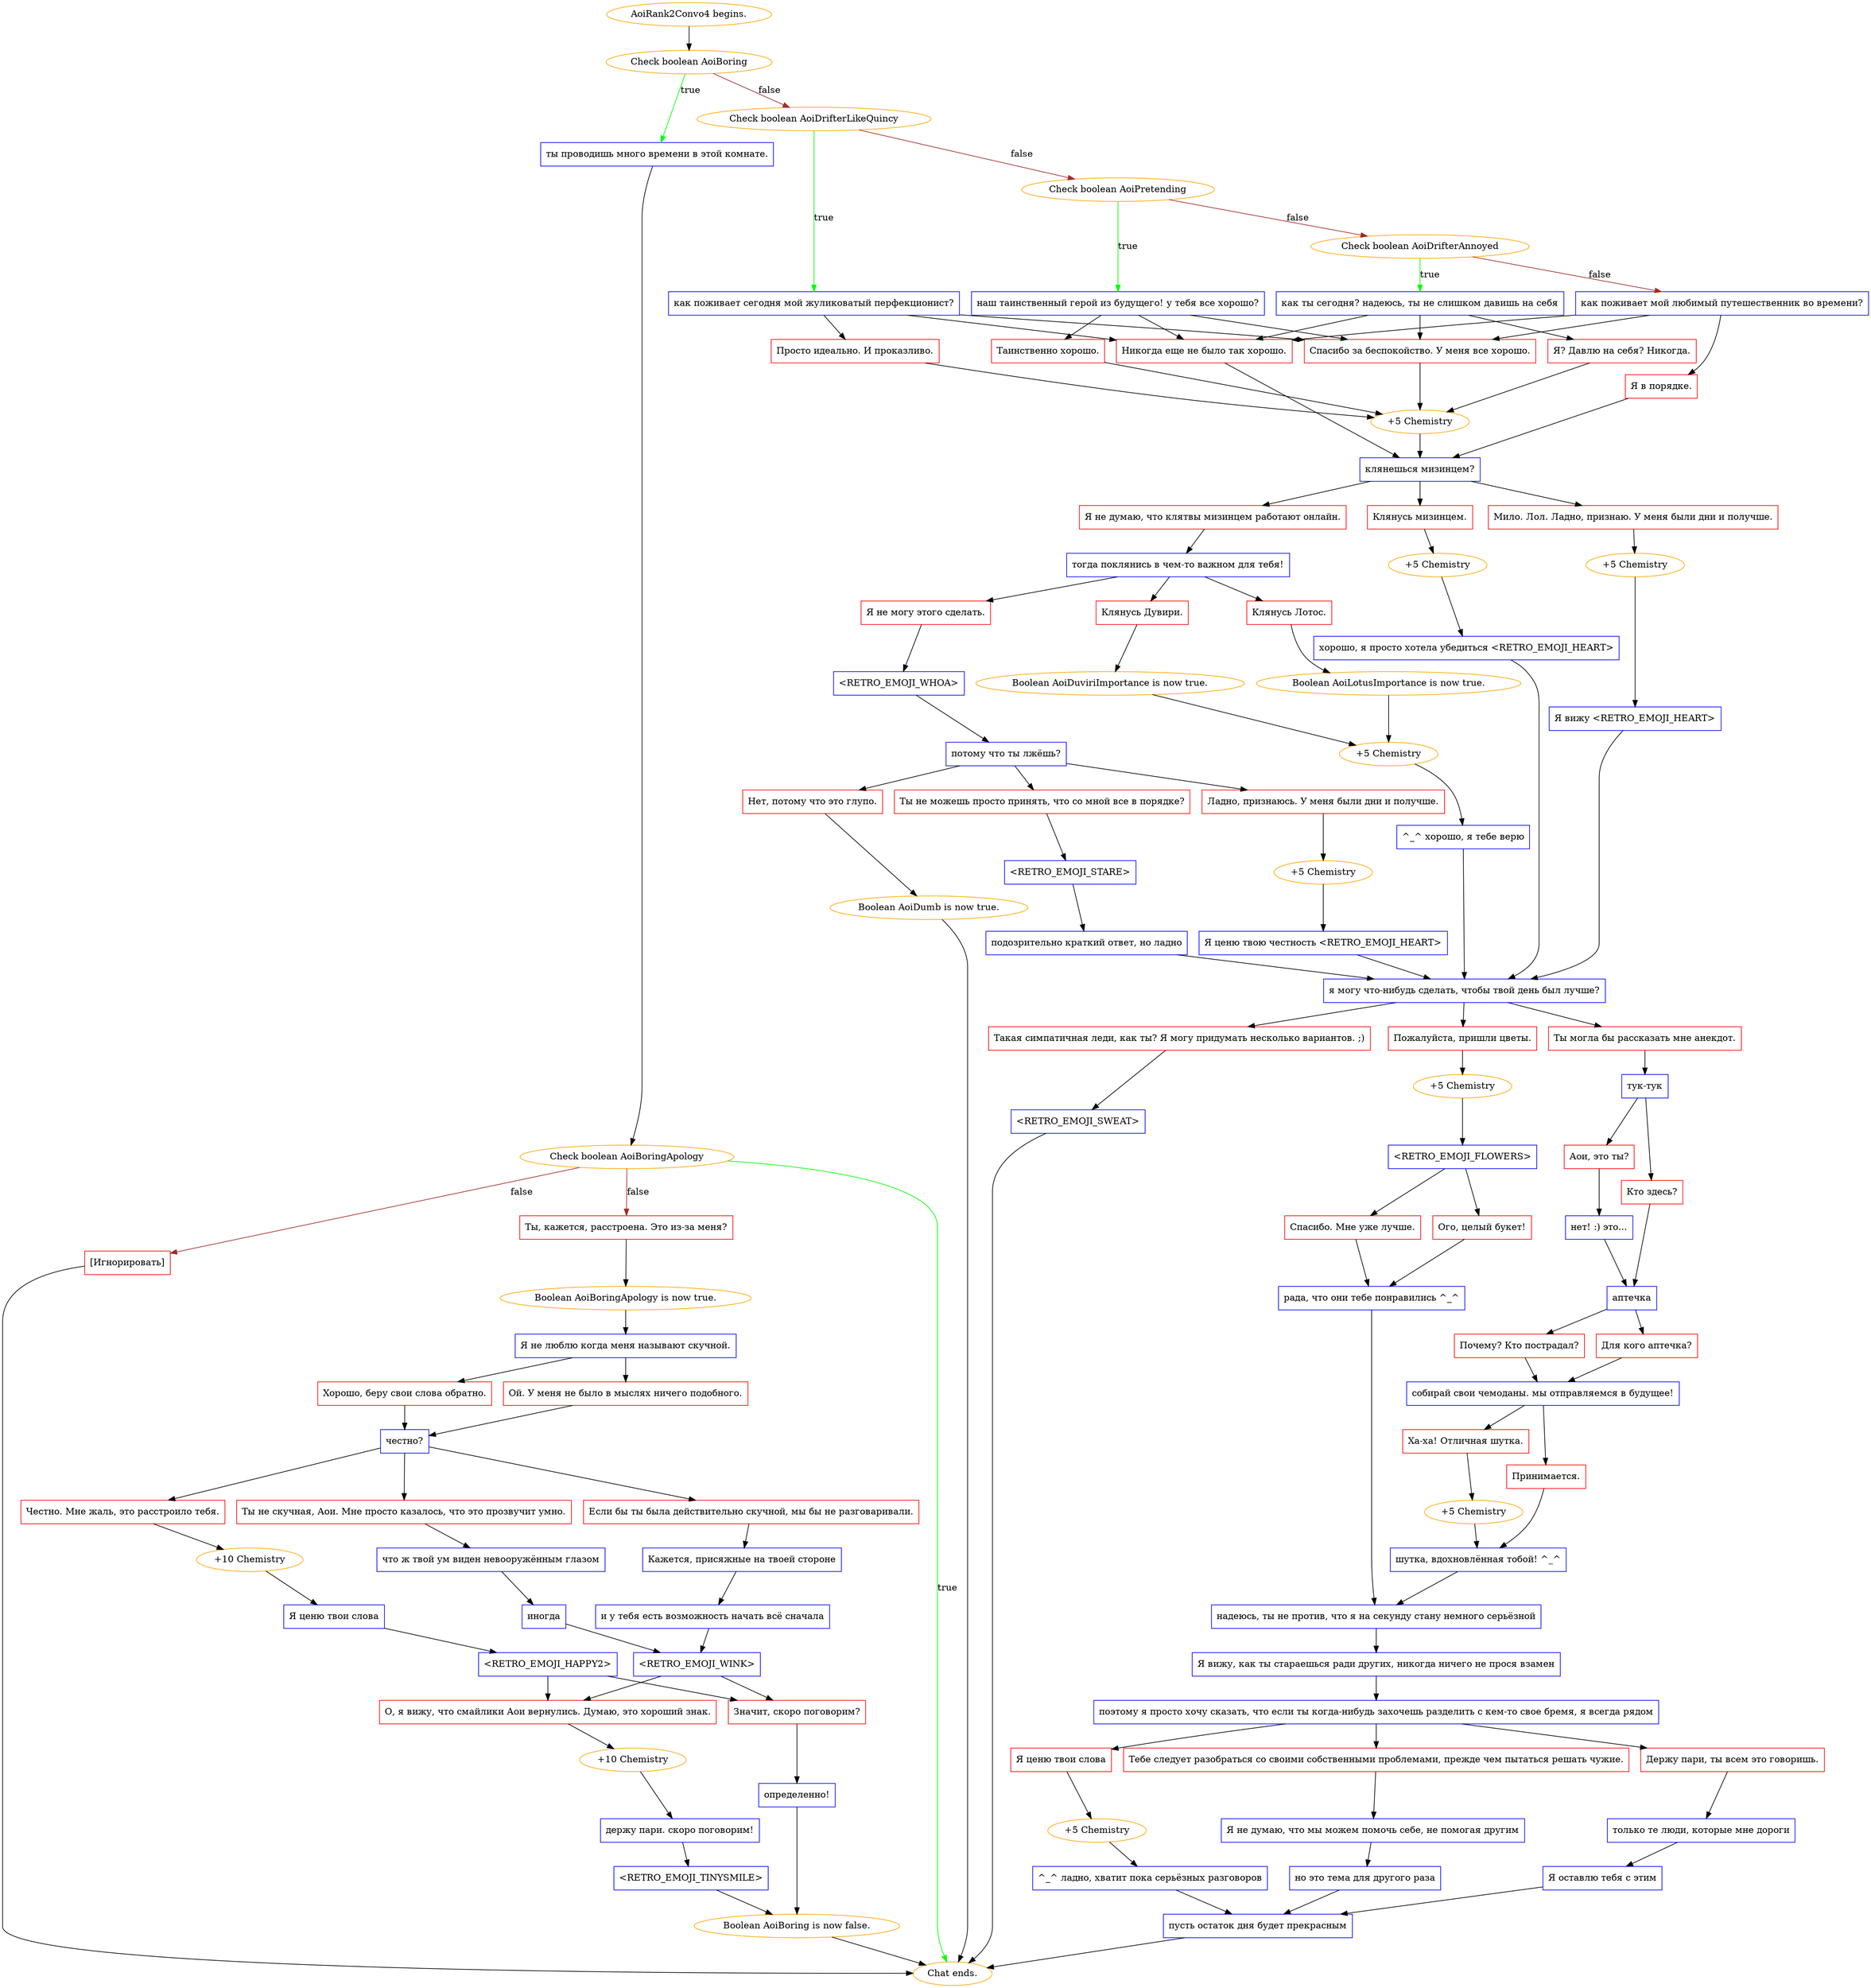 digraph {
	"AoiRank2Convo4 begins." [color=orange];
		"AoiRank2Convo4 begins." -> j2444192993;
	j2444192993 [label="Check boolean AoiBoring",color=orange];
		j2444192993 -> j2320640558 [label=true,color=green];
		j2444192993 -> j748990130 [label=false,color=brown];
	j2320640558 [label="ты проводишь много времени в этой комнате.",shape=box,color=blue];
		j2320640558 -> j2670735249;
	j748990130 [label="Check boolean AoiDrifterLikeQuincy",color=orange];
		j748990130 -> j2310383658 [label=true,color=green];
		j748990130 -> j1686413138 [label=false,color=brown];
	j2670735249 [label="Check boolean AoiBoringApology",color=orange];
		j2670735249 -> "Chat ends." [label=true,color=green];
		j2670735249 -> j760084703 [label=false,color=brown];
		j2670735249 -> j3432236701 [label=false,color=brown];
	j2310383658 [label="как поживает сегодня мой жуликоватый перфекционист?",shape=box,color=blue];
		j2310383658 -> j1570442591;
		j2310383658 -> j3389391365;
		j2310383658 -> j3283919766;
	j1686413138 [label="Check boolean AoiPretending",color=orange];
		j1686413138 -> j691259227 [label=true,color=green];
		j1686413138 -> j2989236235 [label=false,color=brown];
	"Chat ends." [color=orange];
	j760084703 [label="Ты, кажется, расстроена. Это из-за меня?",shape=box,color=red];
		j760084703 -> j3853215674;
	j3432236701 [label="[Игнорировать]",shape=box,color=red];
		j3432236701 -> "Chat ends.";
	j1570442591 [label="Просто идеально. И проказливо.",shape=box,color=red];
		j1570442591 -> j1327355837;
	j3389391365 [label="Спасибо за беспокойство. У меня все хорошо.",shape=box,color=red];
		j3389391365 -> j1327355837;
	j3283919766 [label="Никогда еще не было так хорошо.",shape=box,color=red];
		j3283919766 -> j3023050221;
	j691259227 [label="наш таинственный герой из будущего! у тебя все хорошо?",shape=box,color=blue];
		j691259227 -> j764421610;
		j691259227 -> j3389391365;
		j691259227 -> j3283919766;
	j2989236235 [label="Check boolean AoiDrifterAnnoyed",color=orange];
		j2989236235 -> j2623029847 [label=true,color=green];
		j2989236235 -> j2794272276 [label=false,color=brown];
	j3853215674 [label="Boolean AoiBoringApology is now true.",color=orange];
		j3853215674 -> j4014727983;
	j1327355837 [label="+5 Chemistry",color=orange];
		j1327355837 -> j3023050221;
	j3023050221 [label="клянешься мизинцем?",shape=box,color=blue];
		j3023050221 -> j4037725338;
		j3023050221 -> j464914590;
		j3023050221 -> j1579600255;
	j764421610 [label="Таинственно хорошо.",shape=box,color=red];
		j764421610 -> j1327355837;
	j2623029847 [label="как ты сегодня? надеюсь, ты не слишком давишь на себя",shape=box,color=blue];
		j2623029847 -> j51252010;
		j2623029847 -> j3389391365;
		j2623029847 -> j3283919766;
	j2794272276 [label="как поживает мой любимый путешественник во времени?",shape=box,color=blue];
		j2794272276 -> j4084109333;
		j2794272276 -> j3389391365;
		j2794272276 -> j3283919766;
	j4014727983 [label="Я не люблю когда меня называют скучной.",shape=box,color=blue];
		j4014727983 -> j2162722293;
		j4014727983 -> j3165729972;
	j4037725338 [label="Клянусь мизинцем.",shape=box,color=red];
		j4037725338 -> j346087799;
	j464914590 [label="Мило. Лол. Ладно, признаю. У меня были дни и получше.",shape=box,color=red];
		j464914590 -> j3054455548;
	j1579600255 [label="Я не думаю, что клятвы мизинцем работают онлайн.",shape=box,color=red];
		j1579600255 -> j3918430287;
	j51252010 [label="Я? Давлю на себя? Никогда.",shape=box,color=red];
		j51252010 -> j1327355837;
	j4084109333 [label="Я в порядке.",shape=box,color=red];
		j4084109333 -> j3023050221;
	j2162722293 [label="Ой. У меня не было в мыслях ничего подобного.",shape=box,color=red];
		j2162722293 -> j1561063832;
	j3165729972 [label="Хорошо, беру свои слова обратно.",shape=box,color=red];
		j3165729972 -> j1561063832;
	j346087799 [label="+5 Chemistry",color=orange];
		j346087799 -> j2833459416;
	j3054455548 [label="+5 Chemistry",color=orange];
		j3054455548 -> j770063040;
	j3918430287 [label="тогда поклянись в чем-то важном для тебя!",shape=box,color=blue];
		j3918430287 -> j2900887003;
		j3918430287 -> j2843458834;
		j3918430287 -> j1451589015;
	j1561063832 [label="честно?",shape=box,color=blue];
		j1561063832 -> j2277650139;
		j1561063832 -> j1761585094;
		j1561063832 -> j2516417129;
	j2833459416 [label="хорошо, я просто хотела убедиться <RETRO_EMOJI_HEART>",shape=box,color=blue];
		j2833459416 -> j3089891285;
	j770063040 [label="Я вижу <RETRO_EMOJI_HEART>",shape=box,color=blue];
		j770063040 -> j3089891285;
	j2900887003 [label="Я не могу этого сделать.",shape=box,color=red];
		j2900887003 -> j913193745;
	j2843458834 [label="Клянусь Лотос.",shape=box,color=red];
		j2843458834 -> j2865208870;
	j1451589015 [label="Клянусь Дувири.",shape=box,color=red];
		j1451589015 -> j2291572041;
	j2277650139 [label="Честно. Мне жаль, это расстроило тебя.",shape=box,color=red];
		j2277650139 -> j2680238883;
	j1761585094 [label="Ты не скучная, Аои. Мне просто казалось, что это прозвучит умно.",shape=box,color=red];
		j1761585094 -> j2031484196;
	j2516417129 [label="Если бы ты была действительно скучной, мы бы не разговаривали.",shape=box,color=red];
		j2516417129 -> j2356110665;
	j3089891285 [label="я могу что-нибудь сделать, чтобы твой день был лучше?",shape=box,color=blue];
		j3089891285 -> j3474850713;
		j3089891285 -> j954094946;
		j3089891285 -> j737403311;
	j913193745 [label="<RETRO_EMOJI_WHOA>",shape=box,color=blue];
		j913193745 -> j1902005866;
	j2865208870 [label="Boolean AoiLotusImportance is now true.",color=orange];
		j2865208870 -> j3627515838;
	j2291572041 [label="Boolean AoiDuviriImportance is now true.",color=orange];
		j2291572041 -> j3627515838;
	j2680238883 [label="+10 Chemistry",color=orange];
		j2680238883 -> j4063302261;
	j2031484196 [label="что ж твой ум виден невооружённым глазом",shape=box,color=blue];
		j2031484196 -> j1915224800;
	j2356110665 [label="Кажется, присяжные на твоей стороне",shape=box,color=blue];
		j2356110665 -> j2431579291;
	j3474850713 [label="Ты могла бы рассказать мне анекдот.",shape=box,color=red];
		j3474850713 -> j1249239378;
	j954094946 [label="Пожалуйста, пришли цветы.",shape=box,color=red];
		j954094946 -> j2743671589;
	j737403311 [label="Такая симпатичная леди, как ты? Я могу придумать несколько вариантов. ;)",shape=box,color=red];
		j737403311 -> j168179579;
	j1902005866 [label="потому что ты лжёшь?",shape=box,color=blue];
		j1902005866 -> j386197915;
		j1902005866 -> j2536830821;
		j1902005866 -> j1806867087;
	j3627515838 [label="+5 Chemistry",color=orange];
		j3627515838 -> j633572072;
	j4063302261 [label="Я ценю твои слова",shape=box,color=blue];
		j4063302261 -> j2227012435;
	j1915224800 [label="иногда",shape=box,color=blue];
		j1915224800 -> j1256333655;
	j2431579291 [label="и у тебя есть возможность начать всё сначала",shape=box,color=blue];
		j2431579291 -> j1256333655;
	j1249239378 [label="тук-тук",shape=box,color=blue];
		j1249239378 -> j2512768551;
		j1249239378 -> j344951180;
	j2743671589 [label="+5 Chemistry",color=orange];
		j2743671589 -> j1731080430;
	j168179579 [label="<RETRO_EMOJI_SWEAT>",shape=box,color=blue];
		j168179579 -> "Chat ends.";
	j386197915 [label="Ладно, признаюсь. У меня были дни и получше.",shape=box,color=red];
		j386197915 -> j2494791637;
	j2536830821 [label="Нет, потому что это глупо.",shape=box,color=red];
		j2536830821 -> j4113623176;
	j1806867087 [label="Ты не можешь просто принять, что со мной все в порядке?",shape=box,color=red];
		j1806867087 -> j1804725934;
	j633572072 [label="^_^ хорошо, я тебе верю",shape=box,color=blue];
		j633572072 -> j3089891285;
	j2227012435 [label="<RETRO_EMOJI_HAPPY2>",shape=box,color=blue];
		j2227012435 -> j1847803706;
		j2227012435 -> j2941210274;
	j1256333655 [label="<RETRO_EMOJI_WINK>",shape=box,color=blue];
		j1256333655 -> j1847803706;
		j1256333655 -> j2941210274;
	j2512768551 [label="Кто здесь?",shape=box,color=red];
		j2512768551 -> j2580300771;
	j344951180 [label="Аои, это ты?",shape=box,color=red];
		j344951180 -> j3969329605;
	j1731080430 [label="<RETRO_EMOJI_FLOWERS>",shape=box,color=blue];
		j1731080430 -> j362521518;
		j1731080430 -> j2557010381;
	j2494791637 [label="+5 Chemistry",color=orange];
		j2494791637 -> j2311664458;
	j4113623176 [label="Boolean AoiDumb is now true.",color=orange];
		j4113623176 -> "Chat ends.";
	j1804725934 [label="<RETRO_EMOJI_STARE>",shape=box,color=blue];
		j1804725934 -> j3507902072;
	j1847803706 [label="Значит, скоро поговорим?",shape=box,color=red];
		j1847803706 -> j3540396099;
	j2941210274 [label="О, я вижу, что смайлики Аои вернулись. Думаю, это хороший знак.",shape=box,color=red];
		j2941210274 -> j3784687230;
	j2580300771 [label="аптечка",shape=box,color=blue];
		j2580300771 -> j90588421;
		j2580300771 -> j2359141;
	j3969329605 [label="нет! :) это...",shape=box,color=blue];
		j3969329605 -> j2580300771;
	j362521518 [label="Спасибо. Мне уже лучше.",shape=box,color=red];
		j362521518 -> j2506695144;
	j2557010381 [label="Ого, целый букет!",shape=box,color=red];
		j2557010381 -> j2506695144;
	j2311664458 [label="Я ценю твою честность <RETRO_EMOJI_HEART>",shape=box,color=blue];
		j2311664458 -> j3089891285;
	j3507902072 [label="подозрительно краткий ответ, но ладно",shape=box,color=blue];
		j3507902072 -> j3089891285;
	j3540396099 [label="определенно!",shape=box,color=blue];
		j3540396099 -> j1984221796;
	j3784687230 [label="+10 Chemistry",color=orange];
		j3784687230 -> j4005938628;
	j90588421 [label="Для кого аптечка?",shape=box,color=red];
		j90588421 -> j2100923387;
	j2359141 [label="Почему? Кто пострадал?",shape=box,color=red];
		j2359141 -> j2100923387;
	j2506695144 [label="рада, что они тебе понравились ^_^",shape=box,color=blue];
		j2506695144 -> j837504810;
	j1984221796 [label="Boolean AoiBoring is now false.",color=orange];
		j1984221796 -> "Chat ends.";
	j4005938628 [label="держу пари. скоро поговорим!",shape=box,color=blue];
		j4005938628 -> j3248434141;
	j2100923387 [label="собирай свои чемоданы. мы отправляемся в будущее!",shape=box,color=blue];
		j2100923387 -> j176281344;
		j2100923387 -> j3869289055;
	j837504810 [label="надеюсь, ты не против, что я на секунду стану немного серьёзной",shape=box,color=blue];
		j837504810 -> j660137216;
	j3248434141 [label="<RETRO_EMOJI_TINYSMILE>",shape=box,color=blue];
		j3248434141 -> j1984221796;
	j176281344 [label="Ха-ха! Отличная шутка.",shape=box,color=red];
		j176281344 -> j2956577746;
	j3869289055 [label="Принимается.",shape=box,color=red];
		j3869289055 -> j4053992104;
	j660137216 [label="Я вижу, как ты стараешься ради других, никогда ничего не прося взамен",shape=box,color=blue];
		j660137216 -> j287313647;
	j2956577746 [label="+5 Chemistry",color=orange];
		j2956577746 -> j4053992104;
	j4053992104 [label="шутка, вдохновлённая тобой! ^_^",shape=box,color=blue];
		j4053992104 -> j837504810;
	j287313647 [label="поэтому я просто хочу сказать, что если ты когда-нибудь захочешь разделить с кем-то свое бремя, я всегда рядом",shape=box,color=blue];
		j287313647 -> j3500080028;
		j287313647 -> j2750798070;
		j287313647 -> j616497016;
	j3500080028 [label="Я ценю твои слова",shape=box,color=red];
		j3500080028 -> j2943585305;
	j2750798070 [label="Тебе следует разобраться со своими собственными проблемами, прежде чем пытаться решать чужие.",shape=box,color=red];
		j2750798070 -> j1237593781;
	j616497016 [label="Держу пари, ты всем это говоришь.",shape=box,color=red];
		j616497016 -> j2193063432;
	j2943585305 [label="+5 Chemistry",color=orange];
		j2943585305 -> j2765746523;
	j1237593781 [label="Я не думаю, что мы можем помочь себе, не помогая другим",shape=box,color=blue];
		j1237593781 -> j549353523;
	j2193063432 [label="только те люди, которые мне дороги",shape=box,color=blue];
		j2193063432 -> j3778544020;
	j2765746523 [label="^_^ ладно, хватит пока серьёзных разговоров",shape=box,color=blue];
		j2765746523 -> j1342485700;
	j549353523 [label="но это тема для другого раза",shape=box,color=blue];
		j549353523 -> j1342485700;
	j3778544020 [label="Я оставлю тебя с этим",shape=box,color=blue];
		j3778544020 -> j1342485700;
	j1342485700 [label="пусть остаток дня будет прекрасным",shape=box,color=blue];
		j1342485700 -> "Chat ends.";
}